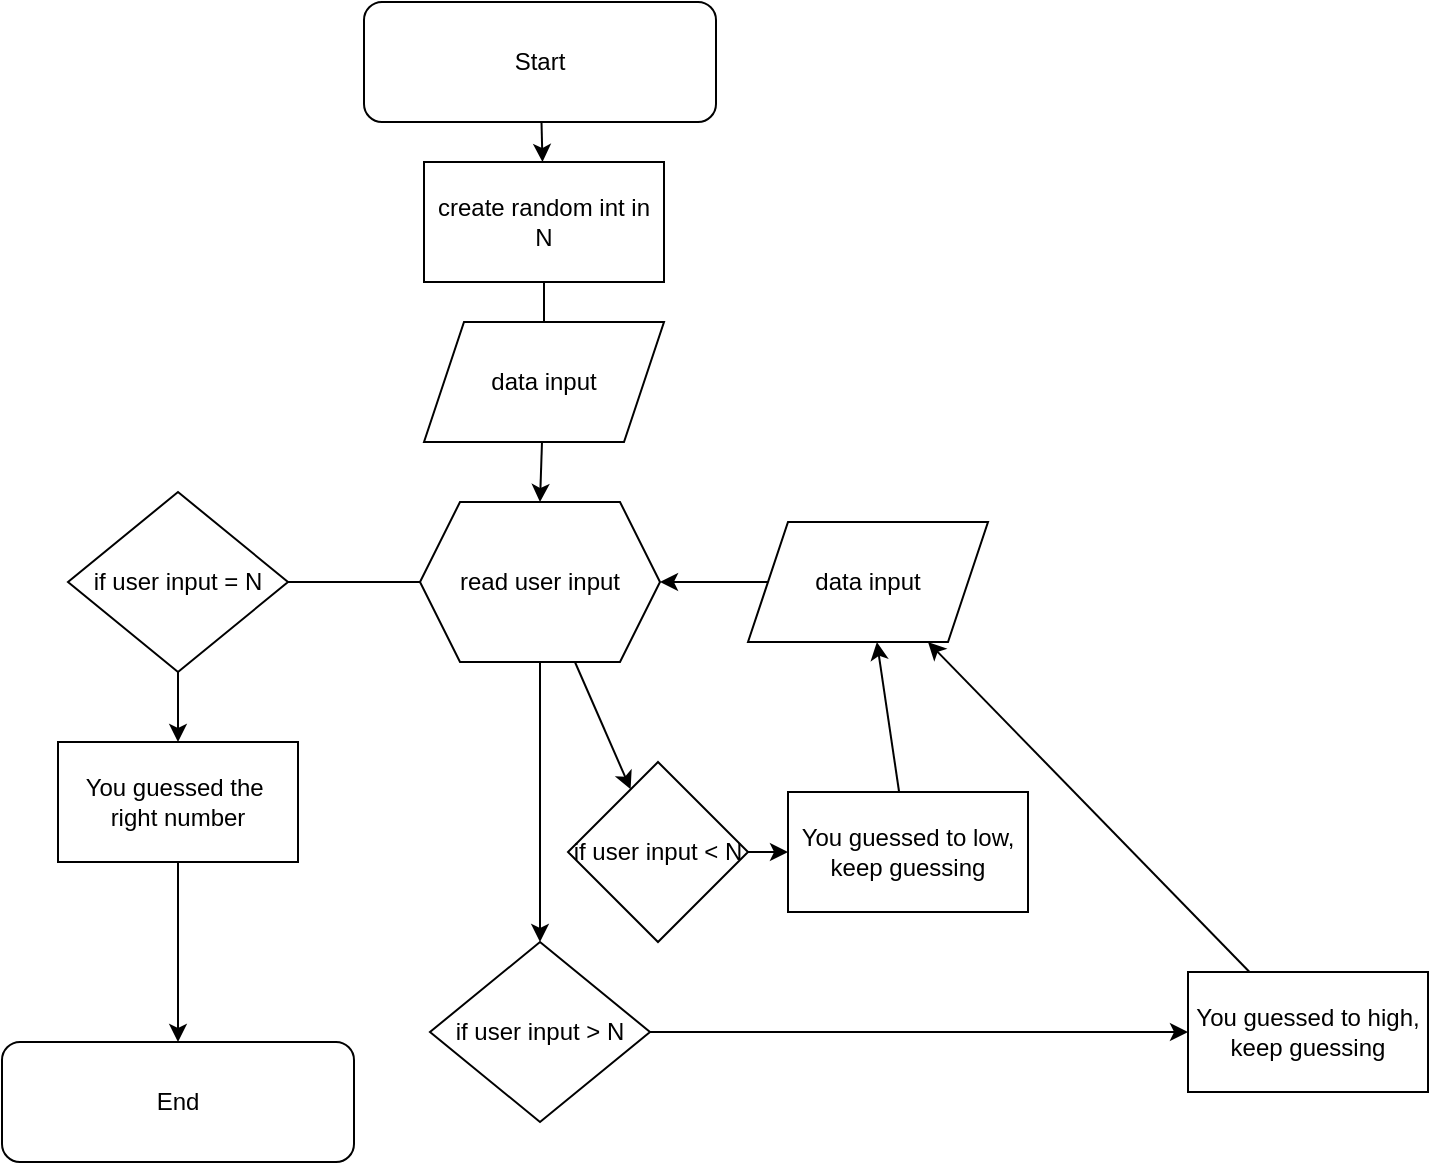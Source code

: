 <mxfile>
    <diagram id="p6lyVtAf8VXKqLT3heJJ" name="Page-1">
        <mxGraphModel dx="97" dy="625" grid="1" gridSize="10" guides="1" tooltips="1" connect="1" arrows="1" fold="1" page="1" pageScale="1" pageWidth="827" pageHeight="1169" math="0" shadow="0">
            <root>
                <mxCell id="0"/>
                <mxCell id="1" parent="0"/>
                <mxCell id="10" style="edgeStyle=none;html=1;" parent="1" source="2" target="4" edge="1">
                    <mxGeometry relative="1" as="geometry"/>
                </mxCell>
                <mxCell id="2" value="Start&lt;br&gt;" style="rounded=1;whiteSpace=wrap;html=1;" parent="1" vertex="1">
                    <mxGeometry x="238" y="50" width="176" height="60" as="geometry"/>
                </mxCell>
                <mxCell id="8" style="edgeStyle=none;html=1;entryX=0.5;entryY=0;entryDx=0;entryDy=0;startArrow=none;" parent="1" source="28" edge="1">
                    <mxGeometry relative="1" as="geometry">
                        <mxPoint x="328" y="270" as="targetPoint"/>
                    </mxGeometry>
                </mxCell>
                <mxCell id="4" value="create random int in N" style="rounded=0;whiteSpace=wrap;html=1;" parent="1" vertex="1">
                    <mxGeometry x="268" y="130" width="120" height="60" as="geometry"/>
                </mxCell>
                <mxCell id="9" style="edgeStyle=none;html=1;entryX=0;entryY=0.5;entryDx=0;entryDy=0;" parent="1" source="21" target="6" edge="1">
                    <mxGeometry relative="1" as="geometry">
                        <mxPoint x="388" y="300" as="sourcePoint"/>
                    </mxGeometry>
                </mxCell>
                <mxCell id="13" style="edgeStyle=none;html=1;" parent="1" source="21" target="12" edge="1">
                    <mxGeometry relative="1" as="geometry">
                        <mxPoint x="370.522" y="330" as="sourcePoint"/>
                    </mxGeometry>
                </mxCell>
                <mxCell id="20" style="edgeStyle=none;html=1;" parent="1" source="21" target="16" edge="1">
                    <mxGeometry relative="1" as="geometry">
                        <mxPoint x="347.721" y="330" as="sourcePoint"/>
                        <mxPoint x="320" y="560" as="targetPoint"/>
                        <Array as="points"/>
                    </mxGeometry>
                </mxCell>
                <mxCell id="11" style="edgeStyle=none;html=1;" parent="1" source="6" target="7" edge="1">
                    <mxGeometry relative="1" as="geometry"/>
                </mxCell>
                <mxCell id="6" value="if user input = N" style="rhombus;whiteSpace=wrap;html=1;" parent="1" vertex="1">
                    <mxGeometry x="90" y="295" width="110" height="90" as="geometry"/>
                </mxCell>
                <mxCell id="39" style="edgeStyle=none;html=1;" parent="1" source="7" target="38" edge="1">
                    <mxGeometry relative="1" as="geometry"/>
                </mxCell>
                <mxCell id="7" value="You guessed the&amp;nbsp; right number&lt;br&gt;" style="rounded=0;whiteSpace=wrap;html=1;" parent="1" vertex="1">
                    <mxGeometry x="85" y="420" width="120" height="60" as="geometry"/>
                </mxCell>
                <mxCell id="36" style="edgeStyle=none;html=1;" parent="1" source="12" target="15" edge="1">
                    <mxGeometry relative="1" as="geometry"/>
                </mxCell>
                <mxCell id="12" value="if user input &amp;lt; N" style="rhombus;whiteSpace=wrap;html=1;" parent="1" vertex="1">
                    <mxGeometry x="340" y="430" width="90" height="90" as="geometry"/>
                </mxCell>
                <mxCell id="34" style="edgeStyle=none;html=1;" parent="1" source="15" target="31" edge="1">
                    <mxGeometry relative="1" as="geometry"/>
                </mxCell>
                <mxCell id="15" value="You guessed to low, keep guessing&lt;br&gt;" style="rounded=0;whiteSpace=wrap;html=1;" parent="1" vertex="1">
                    <mxGeometry x="450" y="445" width="120" height="60" as="geometry"/>
                </mxCell>
                <mxCell id="37" style="edgeStyle=none;html=1;" parent="1" source="16" target="17" edge="1">
                    <mxGeometry relative="1" as="geometry"/>
                </mxCell>
                <mxCell id="16" value="if user input &amp;gt; N" style="rhombus;whiteSpace=wrap;html=1;" parent="1" vertex="1">
                    <mxGeometry x="271" y="520" width="110" height="90" as="geometry"/>
                </mxCell>
                <mxCell id="35" style="edgeStyle=none;html=1;entryX=0.75;entryY=1;entryDx=0;entryDy=0;" parent="1" source="17" target="31" edge="1">
                    <mxGeometry relative="1" as="geometry"/>
                </mxCell>
                <mxCell id="17" value="You guessed to high, keep guessing" style="rounded=0;whiteSpace=wrap;html=1;" parent="1" vertex="1">
                    <mxGeometry x="650" y="535" width="120" height="60" as="geometry"/>
                </mxCell>
                <mxCell id="21" value="read user input&lt;br&gt;" style="shape=hexagon;perimeter=hexagonPerimeter2;whiteSpace=wrap;html=1;fixedSize=1;" parent="1" vertex="1">
                    <mxGeometry x="266" y="300" width="120" height="80" as="geometry"/>
                </mxCell>
                <mxCell id="30" style="edgeStyle=none;html=1;entryX=0.5;entryY=0;entryDx=0;entryDy=0;" parent="1" source="28" target="21" edge="1">
                    <mxGeometry relative="1" as="geometry"/>
                </mxCell>
                <mxCell id="28" value="data input" style="shape=parallelogram;perimeter=parallelogramPerimeter;whiteSpace=wrap;html=1;fixedSize=1;" parent="1" vertex="1">
                    <mxGeometry x="268" y="210" width="120" height="60" as="geometry"/>
                </mxCell>
                <mxCell id="29" value="" style="edgeStyle=none;html=1;entryX=0.5;entryY=0;entryDx=0;entryDy=0;endArrow=none;" parent="1" source="4" target="28" edge="1">
                    <mxGeometry relative="1" as="geometry">
                        <mxPoint x="328" y="190" as="sourcePoint"/>
                        <mxPoint x="328" y="270" as="targetPoint"/>
                    </mxGeometry>
                </mxCell>
                <mxCell id="33" style="edgeStyle=none;html=1;" parent="1" source="31" target="21" edge="1">
                    <mxGeometry relative="1" as="geometry"/>
                </mxCell>
                <mxCell id="31" value="data input" style="shape=parallelogram;perimeter=parallelogramPerimeter;whiteSpace=wrap;html=1;fixedSize=1;" parent="1" vertex="1">
                    <mxGeometry x="430" y="310" width="120" height="60" as="geometry"/>
                </mxCell>
                <mxCell id="38" value="End&lt;br&gt;" style="rounded=1;whiteSpace=wrap;html=1;" parent="1" vertex="1">
                    <mxGeometry x="57" y="570" width="176" height="60" as="geometry"/>
                </mxCell>
            </root>
        </mxGraphModel>
    </diagram>
</mxfile>